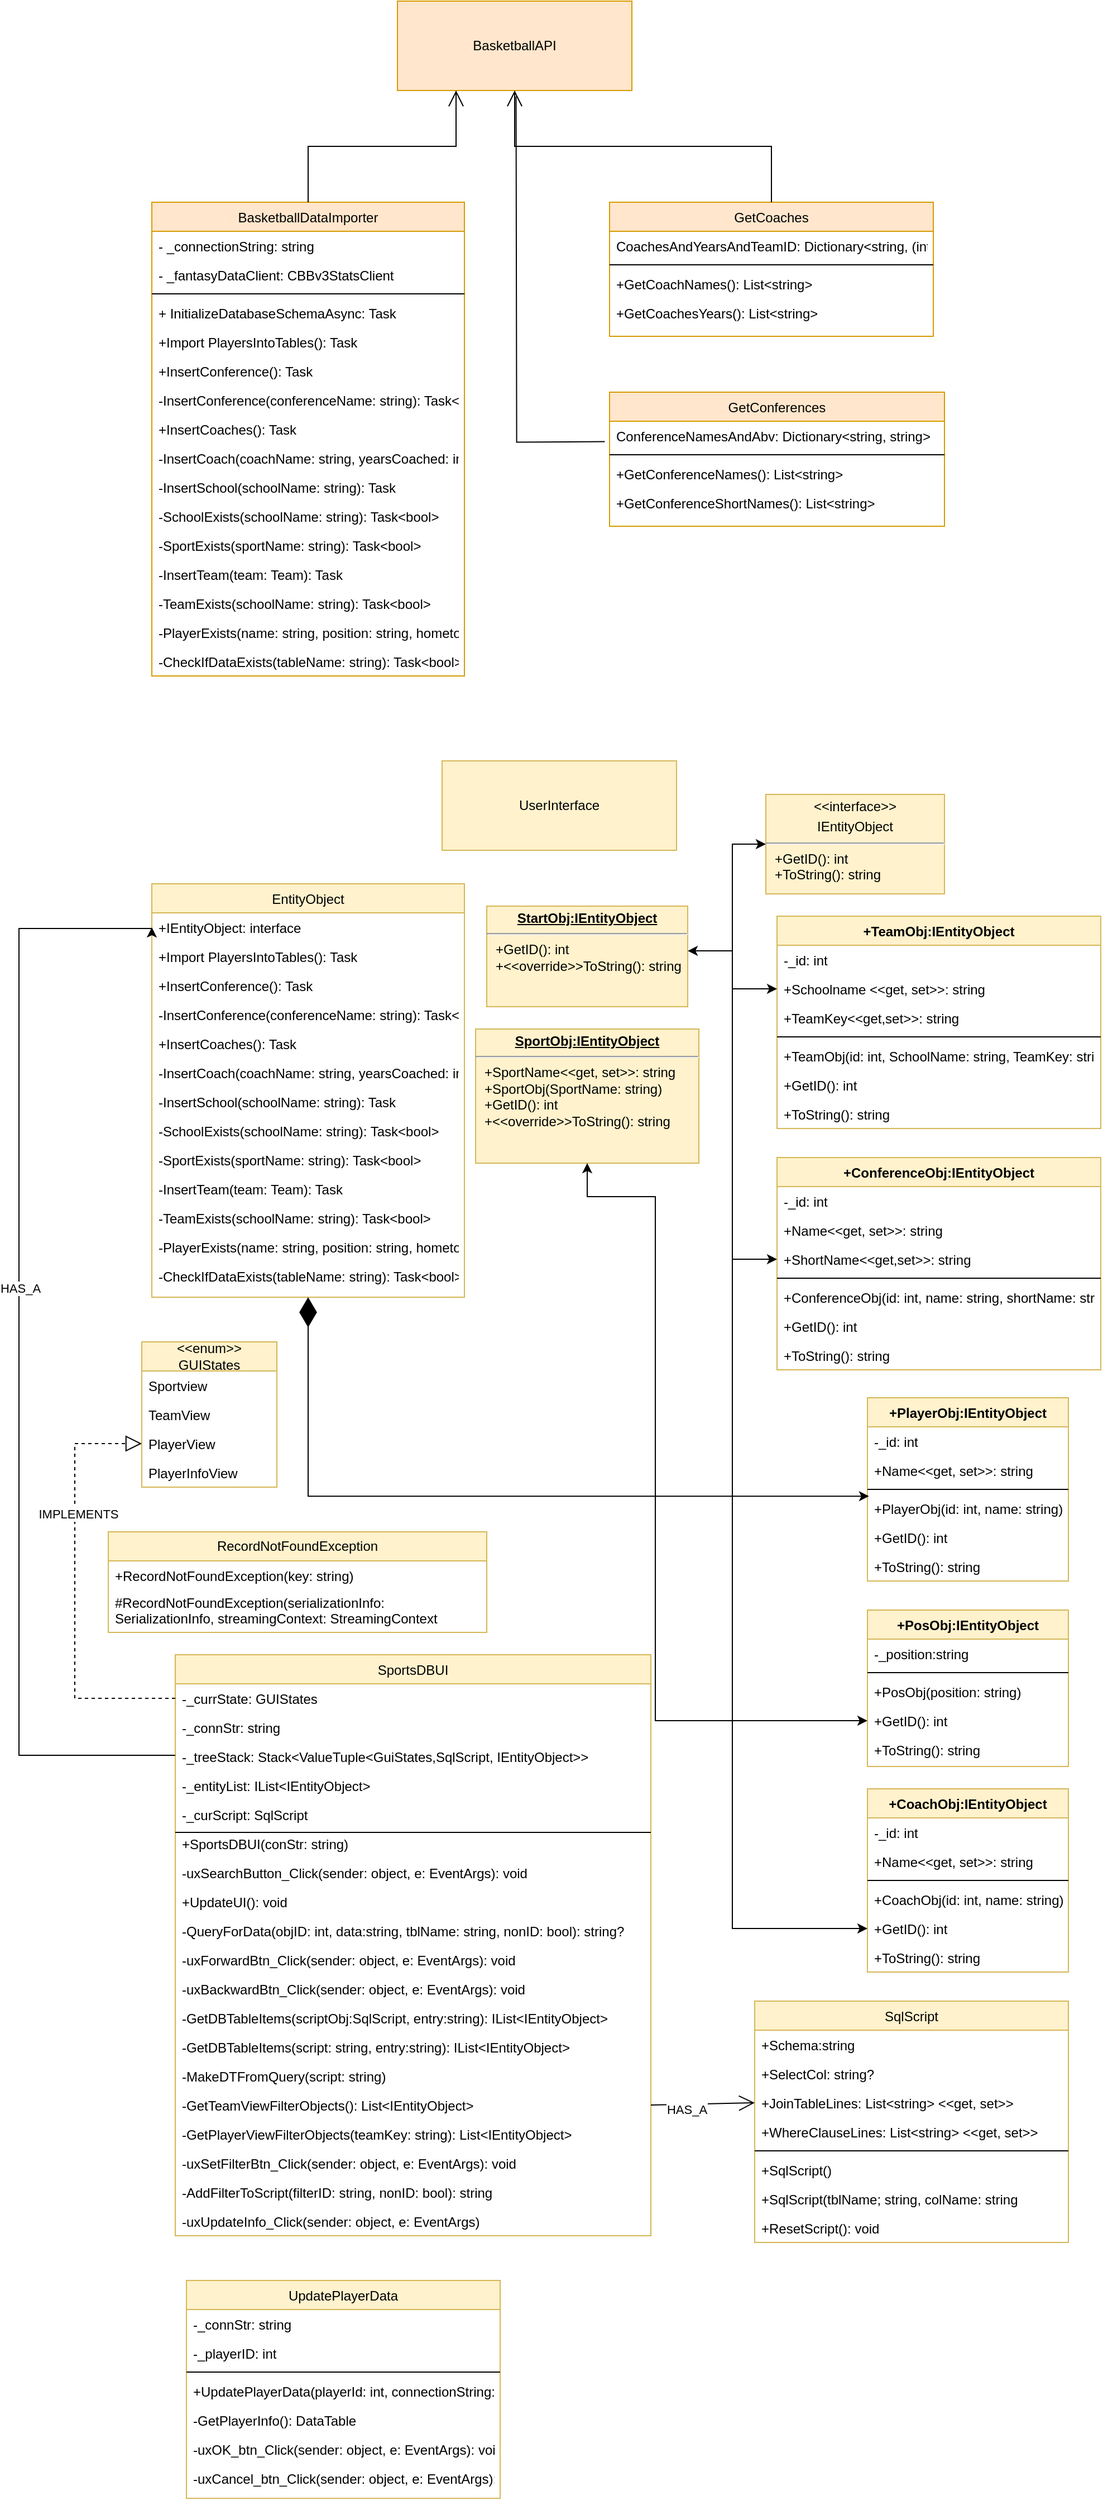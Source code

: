 <mxfile version="24.3.0" type="device">
  <diagram id="C5RBs43oDa-KdzZeNtuy" name="Page-1">
    <mxGraphModel dx="2261" dy="749" grid="1" gridSize="10" guides="1" tooltips="1" connect="1" arrows="1" fold="1" page="1" pageScale="1" pageWidth="827" pageHeight="1169" math="0" shadow="0">
      <root>
        <mxCell id="WIyWlLk6GJQsqaUBKTNV-0" />
        <mxCell id="WIyWlLk6GJQsqaUBKTNV-1" parent="WIyWlLk6GJQsqaUBKTNV-0" />
        <mxCell id="zkfFHV4jXpPFQw0GAbJ--6" value="BasketballDataImporter" style="swimlane;fontStyle=0;align=center;verticalAlign=top;childLayout=stackLayout;horizontal=1;startSize=26;horizontalStack=0;resizeParent=1;resizeLast=0;collapsible=1;marginBottom=0;rounded=0;shadow=0;strokeWidth=1;fillColor=#ffe6cc;strokeColor=#d79b00;" parent="WIyWlLk6GJQsqaUBKTNV-1" vertex="1">
          <mxGeometry x="59" y="210" width="280" height="424" as="geometry">
            <mxRectangle x="130" y="380" width="160" height="26" as="alternateBounds" />
          </mxGeometry>
        </mxCell>
        <mxCell id="zkfFHV4jXpPFQw0GAbJ--7" value="- _connectionString: string" style="text;align=left;verticalAlign=top;spacingLeft=4;spacingRight=4;overflow=hidden;rotatable=0;points=[[0,0.5],[1,0.5]];portConstraint=eastwest;" parent="zkfFHV4jXpPFQw0GAbJ--6" vertex="1">
          <mxGeometry y="26" width="280" height="26" as="geometry" />
        </mxCell>
        <mxCell id="zkfFHV4jXpPFQw0GAbJ--8" value="- _fantasyDataClient: CBBv3StatsClient" style="text;align=left;verticalAlign=top;spacingLeft=4;spacingRight=4;overflow=hidden;rotatable=0;points=[[0,0.5],[1,0.5]];portConstraint=eastwest;rounded=0;shadow=0;html=0;" parent="zkfFHV4jXpPFQw0GAbJ--6" vertex="1">
          <mxGeometry y="52" width="280" height="26" as="geometry" />
        </mxCell>
        <mxCell id="zkfFHV4jXpPFQw0GAbJ--9" value="" style="line;html=1;strokeWidth=1;align=left;verticalAlign=middle;spacingTop=-1;spacingLeft=3;spacingRight=3;rotatable=0;labelPosition=right;points=[];portConstraint=eastwest;" parent="zkfFHV4jXpPFQw0GAbJ--6" vertex="1">
          <mxGeometry y="78" width="280" height="8" as="geometry" />
        </mxCell>
        <mxCell id="zkfFHV4jXpPFQw0GAbJ--10" value="+ InitializeDatabaseSchemaAsync: Task" style="text;align=left;verticalAlign=top;spacingLeft=4;spacingRight=4;overflow=hidden;rotatable=0;points=[[0,0.5],[1,0.5]];portConstraint=eastwest;fontStyle=0" parent="zkfFHV4jXpPFQw0GAbJ--6" vertex="1">
          <mxGeometry y="86" width="280" height="26" as="geometry" />
        </mxCell>
        <mxCell id="zkfFHV4jXpPFQw0GAbJ--11" value="+Import PlayersIntoTables(): Task" style="text;align=left;verticalAlign=top;spacingLeft=4;spacingRight=4;overflow=hidden;rotatable=0;points=[[0,0.5],[1,0.5]];portConstraint=eastwest;" parent="zkfFHV4jXpPFQw0GAbJ--6" vertex="1">
          <mxGeometry y="112" width="280" height="26" as="geometry" />
        </mxCell>
        <mxCell id="qUOKgKDQeOvGuODRQWnc-0" value="+InsertConference(): Task" style="text;align=left;verticalAlign=top;spacingLeft=4;spacingRight=4;overflow=hidden;rotatable=0;points=[[0,0.5],[1,0.5]];portConstraint=eastwest;" parent="zkfFHV4jXpPFQw0GAbJ--6" vertex="1">
          <mxGeometry y="138" width="280" height="26" as="geometry" />
        </mxCell>
        <mxCell id="qUOKgKDQeOvGuODRQWnc-1" value="-InsertConference(conferenceName: string): Task&lt;int&gt;" style="text;align=left;verticalAlign=top;spacingLeft=4;spacingRight=4;overflow=hidden;rotatable=0;points=[[0,0.5],[1,0.5]];portConstraint=eastwest;" parent="zkfFHV4jXpPFQw0GAbJ--6" vertex="1">
          <mxGeometry y="164" width="280" height="26" as="geometry" />
        </mxCell>
        <mxCell id="qUOKgKDQeOvGuODRQWnc-3" value="+InsertCoaches(): Task" style="text;align=left;verticalAlign=top;spacingLeft=4;spacingRight=4;overflow=hidden;rotatable=0;points=[[0,0.5],[1,0.5]];portConstraint=eastwest;" parent="zkfFHV4jXpPFQw0GAbJ--6" vertex="1">
          <mxGeometry y="190" width="280" height="26" as="geometry" />
        </mxCell>
        <mxCell id="qUOKgKDQeOvGuODRQWnc-2" value="-InsertCoach(coachName: string, yearsCoached: int, teamID: int): Task&lt;int&gt;" style="text;align=left;verticalAlign=top;spacingLeft=4;spacingRight=4;overflow=hidden;rotatable=0;points=[[0,0.5],[1,0.5]];portConstraint=eastwest;" parent="zkfFHV4jXpPFQw0GAbJ--6" vertex="1">
          <mxGeometry y="216" width="280" height="26" as="geometry" />
        </mxCell>
        <mxCell id="qUOKgKDQeOvGuODRQWnc-4" value="-InsertSchool(schoolName: string): Task" style="text;align=left;verticalAlign=top;spacingLeft=4;spacingRight=4;overflow=hidden;rotatable=0;points=[[0,0.5],[1,0.5]];portConstraint=eastwest;" parent="zkfFHV4jXpPFQw0GAbJ--6" vertex="1">
          <mxGeometry y="242" width="280" height="26" as="geometry" />
        </mxCell>
        <mxCell id="qUOKgKDQeOvGuODRQWnc-5" value="-SchoolExists(schoolName: string): Task&lt;bool&gt;" style="text;align=left;verticalAlign=top;spacingLeft=4;spacingRight=4;overflow=hidden;rotatable=0;points=[[0,0.5],[1,0.5]];portConstraint=eastwest;" parent="zkfFHV4jXpPFQw0GAbJ--6" vertex="1">
          <mxGeometry y="268" width="280" height="26" as="geometry" />
        </mxCell>
        <mxCell id="qUOKgKDQeOvGuODRQWnc-6" value="-SportExists(sportName: string): Task&lt;bool&gt;" style="text;align=left;verticalAlign=top;spacingLeft=4;spacingRight=4;overflow=hidden;rotatable=0;points=[[0,0.5],[1,0.5]];portConstraint=eastwest;" parent="zkfFHV4jXpPFQw0GAbJ--6" vertex="1">
          <mxGeometry y="294" width="280" height="26" as="geometry" />
        </mxCell>
        <mxCell id="qUOKgKDQeOvGuODRQWnc-7" value="-InsertTeam(team: Team): Task" style="text;align=left;verticalAlign=top;spacingLeft=4;spacingRight=4;overflow=hidden;rotatable=0;points=[[0,0.5],[1,0.5]];portConstraint=eastwest;" parent="zkfFHV4jXpPFQw0GAbJ--6" vertex="1">
          <mxGeometry y="320" width="280" height="26" as="geometry" />
        </mxCell>
        <mxCell id="qUOKgKDQeOvGuODRQWnc-8" value="-TeamExists(schoolName: string): Task&lt;bool&gt;" style="text;align=left;verticalAlign=top;spacingLeft=4;spacingRight=4;overflow=hidden;rotatable=0;points=[[0,0.5],[1,0.5]];portConstraint=eastwest;" parent="zkfFHV4jXpPFQw0GAbJ--6" vertex="1">
          <mxGeometry y="346" width="280" height="26" as="geometry" />
        </mxCell>
        <mxCell id="qUOKgKDQeOvGuODRQWnc-9" value="-PlayerExists(name: string, position: string, hometown): Task&lt;bool&gt;" style="text;align=left;verticalAlign=top;spacingLeft=4;spacingRight=4;overflow=hidden;rotatable=0;points=[[0,0.5],[1,0.5]];portConstraint=eastwest;" parent="zkfFHV4jXpPFQw0GAbJ--6" vertex="1">
          <mxGeometry y="372" width="280" height="26" as="geometry" />
        </mxCell>
        <mxCell id="qUOKgKDQeOvGuODRQWnc-10" value="-CheckIfDataExists(tableName: string): Task&lt;bool&gt;" style="text;align=left;verticalAlign=top;spacingLeft=4;spacingRight=4;overflow=hidden;rotatable=0;points=[[0,0.5],[1,0.5]];portConstraint=eastwest;" parent="zkfFHV4jXpPFQw0GAbJ--6" vertex="1">
          <mxGeometry y="398" width="280" height="26" as="geometry" />
        </mxCell>
        <mxCell id="qUOKgKDQeOvGuODRQWnc-11" value="GetCoaches" style="swimlane;fontStyle=0;align=center;verticalAlign=top;childLayout=stackLayout;horizontal=1;startSize=26;horizontalStack=0;resizeParent=1;resizeLast=0;collapsible=1;marginBottom=0;rounded=0;shadow=0;strokeWidth=1;fillColor=#ffe6cc;strokeColor=#d79b00;" parent="WIyWlLk6GJQsqaUBKTNV-1" vertex="1">
          <mxGeometry x="469" y="210" width="290" height="120" as="geometry">
            <mxRectangle x="550" y="140" width="160" height="26" as="alternateBounds" />
          </mxGeometry>
        </mxCell>
        <mxCell id="qUOKgKDQeOvGuODRQWnc-12" value="CoachesAndYearsAndTeamID: Dictionary&lt;string, (int, int)&gt;" style="text;align=left;verticalAlign=top;spacingLeft=4;spacingRight=4;overflow=hidden;rotatable=0;points=[[0,0.5],[1,0.5]];portConstraint=eastwest;" parent="qUOKgKDQeOvGuODRQWnc-11" vertex="1">
          <mxGeometry y="26" width="290" height="26" as="geometry" />
        </mxCell>
        <mxCell id="qUOKgKDQeOvGuODRQWnc-17" value="" style="line;html=1;strokeWidth=1;align=left;verticalAlign=middle;spacingTop=-1;spacingLeft=3;spacingRight=3;rotatable=0;labelPosition=right;points=[];portConstraint=eastwest;" parent="qUOKgKDQeOvGuODRQWnc-11" vertex="1">
          <mxGeometry y="52" width="290" height="8" as="geometry" />
        </mxCell>
        <mxCell id="qUOKgKDQeOvGuODRQWnc-13" value="+GetCoachNames(): List&lt;string&gt;" style="text;align=left;verticalAlign=top;spacingLeft=4;spacingRight=4;overflow=hidden;rotatable=0;points=[[0,0.5],[1,0.5]];portConstraint=eastwest;rounded=0;shadow=0;html=0;" parent="qUOKgKDQeOvGuODRQWnc-11" vertex="1">
          <mxGeometry y="60" width="290" height="26" as="geometry" />
        </mxCell>
        <mxCell id="qUOKgKDQeOvGuODRQWnc-20" value="+GetCoachesYears(): List&lt;string&gt;" style="text;align=left;verticalAlign=top;spacingLeft=4;spacingRight=4;overflow=hidden;rotatable=0;points=[[0,0.5],[1,0.5]];portConstraint=eastwest;rounded=0;shadow=0;html=0;" parent="qUOKgKDQeOvGuODRQWnc-11" vertex="1">
          <mxGeometry y="86" width="290" height="26" as="geometry" />
        </mxCell>
        <mxCell id="qUOKgKDQeOvGuODRQWnc-21" value="GetConferences" style="swimlane;fontStyle=0;align=center;verticalAlign=top;childLayout=stackLayout;horizontal=1;startSize=26;horizontalStack=0;resizeParent=1;resizeLast=0;collapsible=1;marginBottom=0;rounded=0;shadow=0;strokeWidth=1;fillColor=#ffe6cc;strokeColor=#d79b00;" parent="WIyWlLk6GJQsqaUBKTNV-1" vertex="1">
          <mxGeometry x="469" y="380" width="300" height="120" as="geometry">
            <mxRectangle x="550" y="140" width="160" height="26" as="alternateBounds" />
          </mxGeometry>
        </mxCell>
        <mxCell id="qUOKgKDQeOvGuODRQWnc-22" value="ConferenceNamesAndAbv: Dictionary&lt;string, string&gt;" style="text;align=left;verticalAlign=top;spacingLeft=4;spacingRight=4;overflow=hidden;rotatable=0;points=[[0,0.5],[1,0.5]];portConstraint=eastwest;" parent="qUOKgKDQeOvGuODRQWnc-21" vertex="1">
          <mxGeometry y="26" width="300" height="26" as="geometry" />
        </mxCell>
        <mxCell id="qUOKgKDQeOvGuODRQWnc-23" value="" style="line;html=1;strokeWidth=1;align=left;verticalAlign=middle;spacingTop=-1;spacingLeft=3;spacingRight=3;rotatable=0;labelPosition=right;points=[];portConstraint=eastwest;" parent="qUOKgKDQeOvGuODRQWnc-21" vertex="1">
          <mxGeometry y="52" width="300" height="8" as="geometry" />
        </mxCell>
        <mxCell id="qUOKgKDQeOvGuODRQWnc-24" value="+GetConferenceNames(): List&lt;string&gt;" style="text;align=left;verticalAlign=top;spacingLeft=4;spacingRight=4;overflow=hidden;rotatable=0;points=[[0,0.5],[1,0.5]];portConstraint=eastwest;rounded=0;shadow=0;html=0;" parent="qUOKgKDQeOvGuODRQWnc-21" vertex="1">
          <mxGeometry y="60" width="300" height="26" as="geometry" />
        </mxCell>
        <mxCell id="qUOKgKDQeOvGuODRQWnc-25" value="+GetConferenceShortNames(): List&lt;string&gt;" style="text;align=left;verticalAlign=top;spacingLeft=4;spacingRight=4;overflow=hidden;rotatable=0;points=[[0,0.5],[1,0.5]];portConstraint=eastwest;rounded=0;shadow=0;html=0;" parent="qUOKgKDQeOvGuODRQWnc-21" vertex="1">
          <mxGeometry y="86" width="300" height="26" as="geometry" />
        </mxCell>
        <mxCell id="qUOKgKDQeOvGuODRQWnc-26" value="BasketballAPI" style="rounded=0;whiteSpace=wrap;html=1;fillColor=#ffe6cc;strokeColor=#d79b00;" parent="WIyWlLk6GJQsqaUBKTNV-1" vertex="1">
          <mxGeometry x="279" y="30" width="210" height="80" as="geometry" />
        </mxCell>
        <mxCell id="qUOKgKDQeOvGuODRQWnc-27" value="" style="endArrow=open;endFill=1;endSize=12;html=1;rounded=0;entryX=0.25;entryY=1;entryDx=0;entryDy=0;exitX=0.5;exitY=0;exitDx=0;exitDy=0;edgeStyle=orthogonalEdgeStyle;" parent="WIyWlLk6GJQsqaUBKTNV-1" source="zkfFHV4jXpPFQw0GAbJ--6" target="qUOKgKDQeOvGuODRQWnc-26" edge="1">
          <mxGeometry width="160" relative="1" as="geometry">
            <mxPoint x="-21" y="140" as="sourcePoint" />
            <mxPoint x="139" y="140" as="targetPoint" />
          </mxGeometry>
        </mxCell>
        <mxCell id="qUOKgKDQeOvGuODRQWnc-28" value="" style="endArrow=open;endFill=1;endSize=12;html=1;rounded=0;exitX=0.5;exitY=0;exitDx=0;exitDy=0;edgeStyle=orthogonalEdgeStyle;entryX=0.5;entryY=1;entryDx=0;entryDy=0;" parent="WIyWlLk6GJQsqaUBKTNV-1" source="qUOKgKDQeOvGuODRQWnc-11" target="qUOKgKDQeOvGuODRQWnc-26" edge="1">
          <mxGeometry width="160" relative="1" as="geometry">
            <mxPoint x="589" y="120" as="sourcePoint" />
            <mxPoint x="749" y="120" as="targetPoint" />
          </mxGeometry>
        </mxCell>
        <mxCell id="qUOKgKDQeOvGuODRQWnc-29" value="" style="endArrow=none;endFill=0;endSize=12;html=1;rounded=0;exitX=0;exitY=0.5;exitDx=0;exitDy=0;edgeStyle=orthogonalEdgeStyle;" parent="WIyWlLk6GJQsqaUBKTNV-1" edge="1">
          <mxGeometry width="160" relative="1" as="geometry">
            <mxPoint x="464.75" y="424.25" as="sourcePoint" />
            <mxPoint x="385.25" y="115.25" as="targetPoint" />
          </mxGeometry>
        </mxCell>
        <mxCell id="qUOKgKDQeOvGuODRQWnc-30" value="EntityObject" style="swimlane;fontStyle=0;align=center;verticalAlign=top;childLayout=stackLayout;horizontal=1;startSize=26;horizontalStack=0;resizeParent=1;resizeLast=0;collapsible=1;marginBottom=0;rounded=0;shadow=0;strokeWidth=1;fillColor=#fff2cc;strokeColor=#d6b656;" parent="WIyWlLk6GJQsqaUBKTNV-1" vertex="1">
          <mxGeometry x="59" y="820" width="280" height="370" as="geometry">
            <mxRectangle x="130" y="380" width="160" height="26" as="alternateBounds" />
          </mxGeometry>
        </mxCell>
        <mxCell id="qUOKgKDQeOvGuODRQWnc-34" value="+IEntityObject: interface" style="text;align=left;verticalAlign=top;spacingLeft=4;spacingRight=4;overflow=hidden;rotatable=0;points=[[0,0.5],[1,0.5]];portConstraint=eastwest;fontStyle=0" parent="qUOKgKDQeOvGuODRQWnc-30" vertex="1">
          <mxGeometry y="26" width="280" height="26" as="geometry" />
        </mxCell>
        <mxCell id="qUOKgKDQeOvGuODRQWnc-35" value="+Import PlayersIntoTables(): Task" style="text;align=left;verticalAlign=top;spacingLeft=4;spacingRight=4;overflow=hidden;rotatable=0;points=[[0,0.5],[1,0.5]];portConstraint=eastwest;" parent="qUOKgKDQeOvGuODRQWnc-30" vertex="1">
          <mxGeometry y="52" width="280" height="26" as="geometry" />
        </mxCell>
        <mxCell id="qUOKgKDQeOvGuODRQWnc-36" value="+InsertConference(): Task" style="text;align=left;verticalAlign=top;spacingLeft=4;spacingRight=4;overflow=hidden;rotatable=0;points=[[0,0.5],[1,0.5]];portConstraint=eastwest;" parent="qUOKgKDQeOvGuODRQWnc-30" vertex="1">
          <mxGeometry y="78" width="280" height="26" as="geometry" />
        </mxCell>
        <mxCell id="qUOKgKDQeOvGuODRQWnc-37" value="-InsertConference(conferenceName: string): Task&lt;int&gt;" style="text;align=left;verticalAlign=top;spacingLeft=4;spacingRight=4;overflow=hidden;rotatable=0;points=[[0,0.5],[1,0.5]];portConstraint=eastwest;" parent="qUOKgKDQeOvGuODRQWnc-30" vertex="1">
          <mxGeometry y="104" width="280" height="26" as="geometry" />
        </mxCell>
        <mxCell id="qUOKgKDQeOvGuODRQWnc-38" value="+InsertCoaches(): Task" style="text;align=left;verticalAlign=top;spacingLeft=4;spacingRight=4;overflow=hidden;rotatable=0;points=[[0,0.5],[1,0.5]];portConstraint=eastwest;" parent="qUOKgKDQeOvGuODRQWnc-30" vertex="1">
          <mxGeometry y="130" width="280" height="26" as="geometry" />
        </mxCell>
        <mxCell id="qUOKgKDQeOvGuODRQWnc-39" value="-InsertCoach(coachName: string, yearsCoached: int, teamID: int): Task&lt;int&gt;" style="text;align=left;verticalAlign=top;spacingLeft=4;spacingRight=4;overflow=hidden;rotatable=0;points=[[0,0.5],[1,0.5]];portConstraint=eastwest;" parent="qUOKgKDQeOvGuODRQWnc-30" vertex="1">
          <mxGeometry y="156" width="280" height="26" as="geometry" />
        </mxCell>
        <mxCell id="qUOKgKDQeOvGuODRQWnc-40" value="-InsertSchool(schoolName: string): Task" style="text;align=left;verticalAlign=top;spacingLeft=4;spacingRight=4;overflow=hidden;rotatable=0;points=[[0,0.5],[1,0.5]];portConstraint=eastwest;" parent="qUOKgKDQeOvGuODRQWnc-30" vertex="1">
          <mxGeometry y="182" width="280" height="26" as="geometry" />
        </mxCell>
        <mxCell id="qUOKgKDQeOvGuODRQWnc-41" value="-SchoolExists(schoolName: string): Task&lt;bool&gt;" style="text;align=left;verticalAlign=top;spacingLeft=4;spacingRight=4;overflow=hidden;rotatable=0;points=[[0,0.5],[1,0.5]];portConstraint=eastwest;" parent="qUOKgKDQeOvGuODRQWnc-30" vertex="1">
          <mxGeometry y="208" width="280" height="26" as="geometry" />
        </mxCell>
        <mxCell id="qUOKgKDQeOvGuODRQWnc-42" value="-SportExists(sportName: string): Task&lt;bool&gt;" style="text;align=left;verticalAlign=top;spacingLeft=4;spacingRight=4;overflow=hidden;rotatable=0;points=[[0,0.5],[1,0.5]];portConstraint=eastwest;" parent="qUOKgKDQeOvGuODRQWnc-30" vertex="1">
          <mxGeometry y="234" width="280" height="26" as="geometry" />
        </mxCell>
        <mxCell id="qUOKgKDQeOvGuODRQWnc-43" value="-InsertTeam(team: Team): Task" style="text;align=left;verticalAlign=top;spacingLeft=4;spacingRight=4;overflow=hidden;rotatable=0;points=[[0,0.5],[1,0.5]];portConstraint=eastwest;" parent="qUOKgKDQeOvGuODRQWnc-30" vertex="1">
          <mxGeometry y="260" width="280" height="26" as="geometry" />
        </mxCell>
        <mxCell id="qUOKgKDQeOvGuODRQWnc-44" value="-TeamExists(schoolName: string): Task&lt;bool&gt;" style="text;align=left;verticalAlign=top;spacingLeft=4;spacingRight=4;overflow=hidden;rotatable=0;points=[[0,0.5],[1,0.5]];portConstraint=eastwest;" parent="qUOKgKDQeOvGuODRQWnc-30" vertex="1">
          <mxGeometry y="286" width="280" height="26" as="geometry" />
        </mxCell>
        <mxCell id="qUOKgKDQeOvGuODRQWnc-45" value="-PlayerExists(name: string, position: string, hometown): Task&lt;bool&gt;" style="text;align=left;verticalAlign=top;spacingLeft=4;spacingRight=4;overflow=hidden;rotatable=0;points=[[0,0.5],[1,0.5]];portConstraint=eastwest;" parent="qUOKgKDQeOvGuODRQWnc-30" vertex="1">
          <mxGeometry y="312" width="280" height="26" as="geometry" />
        </mxCell>
        <mxCell id="qUOKgKDQeOvGuODRQWnc-46" value="-CheckIfDataExists(tableName: string): Task&lt;bool&gt;" style="text;align=left;verticalAlign=top;spacingLeft=4;spacingRight=4;overflow=hidden;rotatable=0;points=[[0,0.5],[1,0.5]];portConstraint=eastwest;" parent="qUOKgKDQeOvGuODRQWnc-30" vertex="1">
          <mxGeometry y="338" width="280" height="26" as="geometry" />
        </mxCell>
        <mxCell id="qUOKgKDQeOvGuODRQWnc-47" value="&lt;p&gt;UserInterface&lt;/p&gt;" style="rounded=0;whiteSpace=wrap;html=1;fillColor=#fff2cc;strokeColor=#d6b656;" parent="WIyWlLk6GJQsqaUBKTNV-1" vertex="1">
          <mxGeometry x="319" y="710" width="210" height="80" as="geometry" />
        </mxCell>
        <mxCell id="qUOKgKDQeOvGuODRQWnc-53" value="&lt;p style=&quot;margin: 4px 0px 0px; text-align: center;&quot;&gt;&amp;lt;&amp;lt;interface&amp;gt;&amp;gt;&lt;/p&gt;&lt;p style=&quot;margin: 4px 0px 0px; text-align: center;&quot;&gt;IEntityObject&lt;/p&gt;&lt;hr&gt;&lt;p style=&quot;margin:0px;margin-left:8px;&quot;&gt;+GetID(): int&lt;/p&gt;&lt;p style=&quot;margin:0px;margin-left:8px;&quot;&gt;+ToString(): string&lt;/p&gt;" style="verticalAlign=top;align=left;overflow=fill;fontSize=12;fontFamily=Helvetica;html=1;whiteSpace=wrap;fillColor=#fff2cc;strokeColor=#d6b656;" parent="WIyWlLk6GJQsqaUBKTNV-1" vertex="1">
          <mxGeometry x="609" y="740" width="160" height="89" as="geometry" />
        </mxCell>
        <mxCell id="qUOKgKDQeOvGuODRQWnc-54" value="&lt;p style=&quot;margin:0px;margin-top:4px;text-align:center;text-decoration:underline;&quot;&gt;&lt;b&gt;StartObj:IEntityObject&lt;/b&gt;&lt;/p&gt;&lt;hr&gt;&lt;p style=&quot;margin:0px;margin-left:8px;&quot;&gt;+GetID(): int&lt;/p&gt;&lt;p style=&quot;margin:0px;margin-left:8px;&quot;&gt;+&amp;lt;&amp;lt;override&amp;gt;&amp;gt;ToString(): string&lt;/p&gt;" style="verticalAlign=top;align=left;overflow=fill;fontSize=12;fontFamily=Helvetica;html=1;whiteSpace=wrap;fillColor=#fff2cc;strokeColor=#d6b656;" parent="WIyWlLk6GJQsqaUBKTNV-1" vertex="1">
          <mxGeometry x="359" y="840" width="180" height="90" as="geometry" />
        </mxCell>
        <mxCell id="qUOKgKDQeOvGuODRQWnc-55" value="&lt;p style=&quot;margin:0px;margin-top:4px;text-align:center;text-decoration:underline;&quot;&gt;&lt;b&gt;SportObj:IEntityObject&lt;/b&gt;&lt;/p&gt;&lt;hr&gt;&lt;p style=&quot;margin:0px;margin-left:8px;&quot;&gt;+SportName&amp;lt;&amp;lt;get, set&amp;gt;&amp;gt;: string&lt;/p&gt;&lt;p style=&quot;margin:0px;margin-left:8px;&quot;&gt;+SportObj(SportName: string)&lt;/p&gt;&lt;p style=&quot;margin:0px;margin-left:8px;&quot;&gt;+GetID(): int&lt;/p&gt;&lt;p style=&quot;margin:0px;margin-left:8px;&quot;&gt;+&amp;lt;&amp;lt;override&amp;gt;&amp;gt;ToString(): string&lt;/p&gt;" style="verticalAlign=top;align=left;overflow=fill;fontSize=12;fontFamily=Helvetica;html=1;whiteSpace=wrap;fillColor=#fff2cc;strokeColor=#d6b656;" parent="WIyWlLk6GJQsqaUBKTNV-1" vertex="1">
          <mxGeometry x="349" y="950" width="200" height="120" as="geometry" />
        </mxCell>
        <mxCell id="qUOKgKDQeOvGuODRQWnc-61" value="+TeamObj:IEntityObject" style="swimlane;fontStyle=1;align=center;verticalAlign=top;childLayout=stackLayout;horizontal=1;startSize=26;horizontalStack=0;resizeParent=1;resizeLast=0;collapsible=1;marginBottom=0;rounded=0;shadow=0;strokeWidth=1;fillColor=#fff2cc;strokeColor=#d6b656;" parent="WIyWlLk6GJQsqaUBKTNV-1" vertex="1">
          <mxGeometry x="619" y="849" width="290" height="190" as="geometry">
            <mxRectangle x="550" y="140" width="160" height="26" as="alternateBounds" />
          </mxGeometry>
        </mxCell>
        <mxCell id="qUOKgKDQeOvGuODRQWnc-62" value="-_id: int" style="text;align=left;verticalAlign=top;spacingLeft=4;spacingRight=4;overflow=hidden;rotatable=0;points=[[0,0.5],[1,0.5]];portConstraint=eastwest;" parent="qUOKgKDQeOvGuODRQWnc-61" vertex="1">
          <mxGeometry y="26" width="290" height="26" as="geometry" />
        </mxCell>
        <mxCell id="qUOKgKDQeOvGuODRQWnc-66" value="+Schoolname &lt;&lt;get, set&gt;&gt;: string" style="text;align=left;verticalAlign=top;spacingLeft=4;spacingRight=4;overflow=hidden;rotatable=0;points=[[0,0.5],[1,0.5]];portConstraint=eastwest;" parent="qUOKgKDQeOvGuODRQWnc-61" vertex="1">
          <mxGeometry y="52" width="290" height="26" as="geometry" />
        </mxCell>
        <mxCell id="qUOKgKDQeOvGuODRQWnc-67" value="+TeamKey&lt;&lt;get,set&gt;&gt;: string" style="text;align=left;verticalAlign=top;spacingLeft=4;spacingRight=4;overflow=hidden;rotatable=0;points=[[0,0.5],[1,0.5]];portConstraint=eastwest;" parent="qUOKgKDQeOvGuODRQWnc-61" vertex="1">
          <mxGeometry y="78" width="290" height="26" as="geometry" />
        </mxCell>
        <mxCell id="qUOKgKDQeOvGuODRQWnc-63" value="" style="line;html=1;strokeWidth=1;align=left;verticalAlign=middle;spacingTop=-1;spacingLeft=3;spacingRight=3;rotatable=0;labelPosition=right;points=[];portConstraint=eastwest;" parent="qUOKgKDQeOvGuODRQWnc-61" vertex="1">
          <mxGeometry y="104" width="290" height="8" as="geometry" />
        </mxCell>
        <mxCell id="qUOKgKDQeOvGuODRQWnc-64" value="+TeamObj(id: int, SchoolName: string, TeamKey: string)" style="text;align=left;verticalAlign=top;spacingLeft=4;spacingRight=4;overflow=hidden;rotatable=0;points=[[0,0.5],[1,0.5]];portConstraint=eastwest;rounded=0;shadow=0;html=0;" parent="qUOKgKDQeOvGuODRQWnc-61" vertex="1">
          <mxGeometry y="112" width="290" height="26" as="geometry" />
        </mxCell>
        <mxCell id="qUOKgKDQeOvGuODRQWnc-65" value="+GetID(): int" style="text;align=left;verticalAlign=top;spacingLeft=4;spacingRight=4;overflow=hidden;rotatable=0;points=[[0,0.5],[1,0.5]];portConstraint=eastwest;rounded=0;shadow=0;html=0;" parent="qUOKgKDQeOvGuODRQWnc-61" vertex="1">
          <mxGeometry y="138" width="290" height="26" as="geometry" />
        </mxCell>
        <mxCell id="qUOKgKDQeOvGuODRQWnc-68" value="+ToString(): string" style="text;align=left;verticalAlign=top;spacingLeft=4;spacingRight=4;overflow=hidden;rotatable=0;points=[[0,0.5],[1,0.5]];portConstraint=eastwest;rounded=0;shadow=0;html=0;" parent="qUOKgKDQeOvGuODRQWnc-61" vertex="1">
          <mxGeometry y="164" width="290" height="26" as="geometry" />
        </mxCell>
        <mxCell id="qUOKgKDQeOvGuODRQWnc-69" value="+ConferenceObj:IEntityObject" style="swimlane;fontStyle=1;align=center;verticalAlign=top;childLayout=stackLayout;horizontal=1;startSize=26;horizontalStack=0;resizeParent=1;resizeLast=0;collapsible=1;marginBottom=0;rounded=0;shadow=0;strokeWidth=1;fillColor=#fff2cc;strokeColor=#d6b656;" parent="WIyWlLk6GJQsqaUBKTNV-1" vertex="1">
          <mxGeometry x="619" y="1065" width="290" height="190" as="geometry">
            <mxRectangle x="550" y="140" width="160" height="26" as="alternateBounds" />
          </mxGeometry>
        </mxCell>
        <mxCell id="qUOKgKDQeOvGuODRQWnc-70" value="-_id: int" style="text;align=left;verticalAlign=top;spacingLeft=4;spacingRight=4;overflow=hidden;rotatable=0;points=[[0,0.5],[1,0.5]];portConstraint=eastwest;" parent="qUOKgKDQeOvGuODRQWnc-69" vertex="1">
          <mxGeometry y="26" width="290" height="26" as="geometry" />
        </mxCell>
        <mxCell id="qUOKgKDQeOvGuODRQWnc-71" value="+Name&lt;&lt;get, set&gt;&gt;: string" style="text;align=left;verticalAlign=top;spacingLeft=4;spacingRight=4;overflow=hidden;rotatable=0;points=[[0,0.5],[1,0.5]];portConstraint=eastwest;" parent="qUOKgKDQeOvGuODRQWnc-69" vertex="1">
          <mxGeometry y="52" width="290" height="26" as="geometry" />
        </mxCell>
        <mxCell id="qUOKgKDQeOvGuODRQWnc-72" value="+ShortName&lt;&lt;get,set&gt;&gt;: string" style="text;align=left;verticalAlign=top;spacingLeft=4;spacingRight=4;overflow=hidden;rotatable=0;points=[[0,0.5],[1,0.5]];portConstraint=eastwest;" parent="qUOKgKDQeOvGuODRQWnc-69" vertex="1">
          <mxGeometry y="78" width="290" height="26" as="geometry" />
        </mxCell>
        <mxCell id="qUOKgKDQeOvGuODRQWnc-73" value="" style="line;html=1;strokeWidth=1;align=left;verticalAlign=middle;spacingTop=-1;spacingLeft=3;spacingRight=3;rotatable=0;labelPosition=right;points=[];portConstraint=eastwest;" parent="qUOKgKDQeOvGuODRQWnc-69" vertex="1">
          <mxGeometry y="104" width="290" height="8" as="geometry" />
        </mxCell>
        <mxCell id="qUOKgKDQeOvGuODRQWnc-74" value="+ConferenceObj(id: int, name: string, shortName: string)" style="text;align=left;verticalAlign=top;spacingLeft=4;spacingRight=4;overflow=hidden;rotatable=0;points=[[0,0.5],[1,0.5]];portConstraint=eastwest;rounded=0;shadow=0;html=0;" parent="qUOKgKDQeOvGuODRQWnc-69" vertex="1">
          <mxGeometry y="112" width="290" height="26" as="geometry" />
        </mxCell>
        <mxCell id="qUOKgKDQeOvGuODRQWnc-75" value="+GetID(): int" style="text;align=left;verticalAlign=top;spacingLeft=4;spacingRight=4;overflow=hidden;rotatable=0;points=[[0,0.5],[1,0.5]];portConstraint=eastwest;rounded=0;shadow=0;html=0;" parent="qUOKgKDQeOvGuODRQWnc-69" vertex="1">
          <mxGeometry y="138" width="290" height="26" as="geometry" />
        </mxCell>
        <mxCell id="qUOKgKDQeOvGuODRQWnc-76" value="+ToString(): string" style="text;align=left;verticalAlign=top;spacingLeft=4;spacingRight=4;overflow=hidden;rotatable=0;points=[[0,0.5],[1,0.5]];portConstraint=eastwest;rounded=0;shadow=0;html=0;" parent="qUOKgKDQeOvGuODRQWnc-69" vertex="1">
          <mxGeometry y="164" width="290" height="26" as="geometry" />
        </mxCell>
        <mxCell id="qUOKgKDQeOvGuODRQWnc-77" value="+PlayerObj:IEntityObject" style="swimlane;fontStyle=1;align=center;verticalAlign=top;childLayout=stackLayout;horizontal=1;startSize=26;horizontalStack=0;resizeParent=1;resizeLast=0;collapsible=1;marginBottom=0;rounded=0;shadow=0;strokeWidth=1;fillColor=#fff2cc;strokeColor=#d6b656;" parent="WIyWlLk6GJQsqaUBKTNV-1" vertex="1">
          <mxGeometry x="700" y="1280" width="180" height="164" as="geometry">
            <mxRectangle x="550" y="140" width="160" height="26" as="alternateBounds" />
          </mxGeometry>
        </mxCell>
        <mxCell id="qUOKgKDQeOvGuODRQWnc-78" value="-_id: int" style="text;align=left;verticalAlign=top;spacingLeft=4;spacingRight=4;overflow=hidden;rotatable=0;points=[[0,0.5],[1,0.5]];portConstraint=eastwest;" parent="qUOKgKDQeOvGuODRQWnc-77" vertex="1">
          <mxGeometry y="26" width="180" height="26" as="geometry" />
        </mxCell>
        <mxCell id="qUOKgKDQeOvGuODRQWnc-79" value="+Name&lt;&lt;get, set&gt;&gt;: string" style="text;align=left;verticalAlign=top;spacingLeft=4;spacingRight=4;overflow=hidden;rotatable=0;points=[[0,0.5],[1,0.5]];portConstraint=eastwest;" parent="qUOKgKDQeOvGuODRQWnc-77" vertex="1">
          <mxGeometry y="52" width="180" height="26" as="geometry" />
        </mxCell>
        <mxCell id="qUOKgKDQeOvGuODRQWnc-81" value="" style="line;html=1;strokeWidth=1;align=left;verticalAlign=middle;spacingTop=-1;spacingLeft=3;spacingRight=3;rotatable=0;labelPosition=right;points=[];portConstraint=eastwest;" parent="qUOKgKDQeOvGuODRQWnc-77" vertex="1">
          <mxGeometry y="78" width="180" height="8" as="geometry" />
        </mxCell>
        <mxCell id="qUOKgKDQeOvGuODRQWnc-82" value="+PlayerObj(id: int, name: string)" style="text;align=left;verticalAlign=top;spacingLeft=4;spacingRight=4;overflow=hidden;rotatable=0;points=[[0,0.5],[1,0.5]];portConstraint=eastwest;rounded=0;shadow=0;html=0;" parent="qUOKgKDQeOvGuODRQWnc-77" vertex="1">
          <mxGeometry y="86" width="180" height="26" as="geometry" />
        </mxCell>
        <mxCell id="qUOKgKDQeOvGuODRQWnc-83" value="+GetID(): int" style="text;align=left;verticalAlign=top;spacingLeft=4;spacingRight=4;overflow=hidden;rotatable=0;points=[[0,0.5],[1,0.5]];portConstraint=eastwest;rounded=0;shadow=0;html=0;" parent="qUOKgKDQeOvGuODRQWnc-77" vertex="1">
          <mxGeometry y="112" width="180" height="26" as="geometry" />
        </mxCell>
        <mxCell id="qUOKgKDQeOvGuODRQWnc-84" value="+ToString(): string" style="text;align=left;verticalAlign=top;spacingLeft=4;spacingRight=4;overflow=hidden;rotatable=0;points=[[0,0.5],[1,0.5]];portConstraint=eastwest;rounded=0;shadow=0;html=0;" parent="qUOKgKDQeOvGuODRQWnc-77" vertex="1">
          <mxGeometry y="138" width="180" height="26" as="geometry" />
        </mxCell>
        <mxCell id="qUOKgKDQeOvGuODRQWnc-85" value="+CoachObj:IEntityObject" style="swimlane;fontStyle=1;align=center;verticalAlign=top;childLayout=stackLayout;horizontal=1;startSize=26;horizontalStack=0;resizeParent=1;resizeLast=0;collapsible=1;marginBottom=0;rounded=0;shadow=0;strokeWidth=1;fillColor=#fff2cc;strokeColor=#d6b656;" parent="WIyWlLk6GJQsqaUBKTNV-1" vertex="1">
          <mxGeometry x="700" y="1630" width="180" height="164" as="geometry">
            <mxRectangle x="550" y="140" width="160" height="26" as="alternateBounds" />
          </mxGeometry>
        </mxCell>
        <mxCell id="qUOKgKDQeOvGuODRQWnc-86" value="-_id: int" style="text;align=left;verticalAlign=top;spacingLeft=4;spacingRight=4;overflow=hidden;rotatable=0;points=[[0,0.5],[1,0.5]];portConstraint=eastwest;" parent="qUOKgKDQeOvGuODRQWnc-85" vertex="1">
          <mxGeometry y="26" width="180" height="26" as="geometry" />
        </mxCell>
        <mxCell id="qUOKgKDQeOvGuODRQWnc-87" value="+Name&lt;&lt;get, set&gt;&gt;: string" style="text;align=left;verticalAlign=top;spacingLeft=4;spacingRight=4;overflow=hidden;rotatable=0;points=[[0,0.5],[1,0.5]];portConstraint=eastwest;" parent="qUOKgKDQeOvGuODRQWnc-85" vertex="1">
          <mxGeometry y="52" width="180" height="26" as="geometry" />
        </mxCell>
        <mxCell id="qUOKgKDQeOvGuODRQWnc-88" value="" style="line;html=1;strokeWidth=1;align=left;verticalAlign=middle;spacingTop=-1;spacingLeft=3;spacingRight=3;rotatable=0;labelPosition=right;points=[];portConstraint=eastwest;" parent="qUOKgKDQeOvGuODRQWnc-85" vertex="1">
          <mxGeometry y="78" width="180" height="8" as="geometry" />
        </mxCell>
        <mxCell id="qUOKgKDQeOvGuODRQWnc-89" value="+CoachObj(id: int, name: string)" style="text;align=left;verticalAlign=top;spacingLeft=4;spacingRight=4;overflow=hidden;rotatable=0;points=[[0,0.5],[1,0.5]];portConstraint=eastwest;rounded=0;shadow=0;html=0;" parent="qUOKgKDQeOvGuODRQWnc-85" vertex="1">
          <mxGeometry y="86" width="180" height="26" as="geometry" />
        </mxCell>
        <mxCell id="qUOKgKDQeOvGuODRQWnc-90" value="+GetID(): int" style="text;align=left;verticalAlign=top;spacingLeft=4;spacingRight=4;overflow=hidden;rotatable=0;points=[[0,0.5],[1,0.5]];portConstraint=eastwest;rounded=0;shadow=0;html=0;" parent="qUOKgKDQeOvGuODRQWnc-85" vertex="1">
          <mxGeometry y="112" width="180" height="26" as="geometry" />
        </mxCell>
        <mxCell id="qUOKgKDQeOvGuODRQWnc-91" value="+ToString(): string" style="text;align=left;verticalAlign=top;spacingLeft=4;spacingRight=4;overflow=hidden;rotatable=0;points=[[0,0.5],[1,0.5]];portConstraint=eastwest;rounded=0;shadow=0;html=0;" parent="qUOKgKDQeOvGuODRQWnc-85" vertex="1">
          <mxGeometry y="138" width="180" height="26" as="geometry" />
        </mxCell>
        <mxCell id="qUOKgKDQeOvGuODRQWnc-92" value="+PosObj:IEntityObject" style="swimlane;fontStyle=1;align=center;verticalAlign=top;childLayout=stackLayout;horizontal=1;startSize=26;horizontalStack=0;resizeParent=1;resizeLast=0;collapsible=1;marginBottom=0;rounded=0;shadow=0;strokeWidth=1;fillColor=#fff2cc;strokeColor=#d6b656;" parent="WIyWlLk6GJQsqaUBKTNV-1" vertex="1">
          <mxGeometry x="700" y="1470" width="180" height="140" as="geometry">
            <mxRectangle x="550" y="140" width="160" height="26" as="alternateBounds" />
          </mxGeometry>
        </mxCell>
        <mxCell id="qUOKgKDQeOvGuODRQWnc-93" value="-_position:string" style="text;align=left;verticalAlign=top;spacingLeft=4;spacingRight=4;overflow=hidden;rotatable=0;points=[[0,0.5],[1,0.5]];portConstraint=eastwest;" parent="qUOKgKDQeOvGuODRQWnc-92" vertex="1">
          <mxGeometry y="26" width="180" height="26" as="geometry" />
        </mxCell>
        <mxCell id="qUOKgKDQeOvGuODRQWnc-95" value="" style="line;html=1;strokeWidth=1;align=left;verticalAlign=middle;spacingTop=-1;spacingLeft=3;spacingRight=3;rotatable=0;labelPosition=right;points=[];portConstraint=eastwest;" parent="qUOKgKDQeOvGuODRQWnc-92" vertex="1">
          <mxGeometry y="52" width="180" height="8" as="geometry" />
        </mxCell>
        <mxCell id="qUOKgKDQeOvGuODRQWnc-96" value="+PosObj(position: string)" style="text;align=left;verticalAlign=top;spacingLeft=4;spacingRight=4;overflow=hidden;rotatable=0;points=[[0,0.5],[1,0.5]];portConstraint=eastwest;rounded=0;shadow=0;html=0;" parent="qUOKgKDQeOvGuODRQWnc-92" vertex="1">
          <mxGeometry y="60" width="180" height="26" as="geometry" />
        </mxCell>
        <mxCell id="qUOKgKDQeOvGuODRQWnc-97" value="+GetID(): int" style="text;align=left;verticalAlign=top;spacingLeft=4;spacingRight=4;overflow=hidden;rotatable=0;points=[[0,0.5],[1,0.5]];portConstraint=eastwest;rounded=0;shadow=0;html=0;" parent="qUOKgKDQeOvGuODRQWnc-92" vertex="1">
          <mxGeometry y="86" width="180" height="26" as="geometry" />
        </mxCell>
        <mxCell id="qUOKgKDQeOvGuODRQWnc-98" value="+ToString(): string" style="text;align=left;verticalAlign=top;spacingLeft=4;spacingRight=4;overflow=hidden;rotatable=0;points=[[0,0.5],[1,0.5]];portConstraint=eastwest;rounded=0;shadow=0;html=0;" parent="qUOKgKDQeOvGuODRQWnc-92" vertex="1">
          <mxGeometry y="112" width="180" height="26" as="geometry" />
        </mxCell>
        <mxCell id="qUOKgKDQeOvGuODRQWnc-99" value="" style="endArrow=diamondThin;endFill=1;endSize=24;html=1;rounded=0;entryX=0.5;entryY=1;entryDx=0;entryDy=0;exitX=0.008;exitY=0.08;exitDx=0;exitDy=0;exitPerimeter=0;edgeStyle=orthogonalEdgeStyle;startArrow=classic;startFill=1;" parent="WIyWlLk6GJQsqaUBKTNV-1" source="qUOKgKDQeOvGuODRQWnc-82" target="qUOKgKDQeOvGuODRQWnc-30" edge="1">
          <mxGeometry width="160" relative="1" as="geometry">
            <mxPoint x="549" y="1310" as="sourcePoint" />
            <mxPoint x="289" y="1260" as="targetPoint" />
          </mxGeometry>
        </mxCell>
        <mxCell id="qUOKgKDQeOvGuODRQWnc-100" value="" style="endArrow=classic;html=1;rounded=0;edgeStyle=orthogonalEdgeStyle;exitX=0;exitY=0.5;exitDx=0;exitDy=0;entryX=0.5;entryY=1;entryDx=0;entryDy=0;startArrow=classic;startFill=1;endFill=1;" parent="WIyWlLk6GJQsqaUBKTNV-1" source="qUOKgKDQeOvGuODRQWnc-97" target="qUOKgKDQeOvGuODRQWnc-55" edge="1">
          <mxGeometry width="50" height="50" relative="1" as="geometry">
            <mxPoint x="459" y="1450" as="sourcePoint" />
            <mxPoint x="409" y="1360" as="targetPoint" />
            <Array as="points">
              <mxPoint x="510" y="1569" />
              <mxPoint x="510" y="1100" />
              <mxPoint x="449" y="1100" />
            </Array>
          </mxGeometry>
        </mxCell>
        <mxCell id="qUOKgKDQeOvGuODRQWnc-101" value="" style="endArrow=classic;html=1;rounded=0;edgeStyle=orthogonalEdgeStyle;startArrow=classic;startFill=1;endFill=1;entryX=1;entryY=0.5;entryDx=0;entryDy=0;exitX=0;exitY=0.5;exitDx=0;exitDy=0;" parent="WIyWlLk6GJQsqaUBKTNV-1" source="qUOKgKDQeOvGuODRQWnc-90" edge="1">
          <mxGeometry width="50" height="50" relative="1" as="geometry">
            <mxPoint x="579" y="1370" as="sourcePoint" />
            <mxPoint x="539" y="880.04" as="targetPoint" />
            <Array as="points">
              <mxPoint x="579" y="1755" />
              <mxPoint x="579" y="880" />
            </Array>
          </mxGeometry>
        </mxCell>
        <mxCell id="qUOKgKDQeOvGuODRQWnc-102" value="" style="endArrow=classic;html=1;rounded=0;entryX=0;entryY=0.5;entryDx=0;entryDy=0;" parent="WIyWlLk6GJQsqaUBKTNV-1" target="qUOKgKDQeOvGuODRQWnc-66" edge="1">
          <mxGeometry width="50" height="50" relative="1" as="geometry">
            <mxPoint x="579" y="914" as="sourcePoint" />
            <mxPoint x="529" y="1100" as="targetPoint" />
          </mxGeometry>
        </mxCell>
        <mxCell id="qUOKgKDQeOvGuODRQWnc-103" value="" style="endArrow=classic;html=1;rounded=0;entryX=0;entryY=0.5;entryDx=0;entryDy=0;" parent="WIyWlLk6GJQsqaUBKTNV-1" target="qUOKgKDQeOvGuODRQWnc-72" edge="1">
          <mxGeometry width="50" height="50" relative="1" as="geometry">
            <mxPoint x="579" y="1156" as="sourcePoint" />
            <mxPoint x="549" y="1150" as="targetPoint" />
          </mxGeometry>
        </mxCell>
        <mxCell id="qUOKgKDQeOvGuODRQWnc-104" value="" style="endArrow=classic;html=1;rounded=0;entryX=0;entryY=0.5;entryDx=0;entryDy=0;edgeStyle=orthogonalEdgeStyle;" parent="WIyWlLk6GJQsqaUBKTNV-1" target="qUOKgKDQeOvGuODRQWnc-53" edge="1">
          <mxGeometry width="50" height="50" relative="1" as="geometry">
            <mxPoint x="579" y="880" as="sourcePoint" />
            <mxPoint x="609" y="690" as="targetPoint" />
            <Array as="points">
              <mxPoint x="579" y="784" />
            </Array>
          </mxGeometry>
        </mxCell>
        <mxCell id="qUOKgKDQeOvGuODRQWnc-105" value="&amp;lt;&amp;lt;enum&amp;gt;&amp;gt;&lt;br&gt;GUIStates" style="swimlane;fontStyle=0;childLayout=stackLayout;horizontal=1;startSize=26;fillColor=#fff2cc;horizontalStack=0;resizeParent=1;resizeParentMax=0;resizeLast=0;collapsible=1;marginBottom=0;whiteSpace=wrap;html=1;strokeColor=#d6b656;" parent="WIyWlLk6GJQsqaUBKTNV-1" vertex="1">
          <mxGeometry x="50" y="1230" width="121" height="130" as="geometry" />
        </mxCell>
        <mxCell id="qUOKgKDQeOvGuODRQWnc-106" value="Sportview" style="text;strokeColor=none;fillColor=none;align=left;verticalAlign=top;spacingLeft=4;spacingRight=4;overflow=hidden;rotatable=0;points=[[0,0.5],[1,0.5]];portConstraint=eastwest;whiteSpace=wrap;html=1;" parent="qUOKgKDQeOvGuODRQWnc-105" vertex="1">
          <mxGeometry y="26" width="121" height="26" as="geometry" />
        </mxCell>
        <mxCell id="qUOKgKDQeOvGuODRQWnc-107" value="TeamView" style="text;strokeColor=none;fillColor=none;align=left;verticalAlign=top;spacingLeft=4;spacingRight=4;overflow=hidden;rotatable=0;points=[[0,0.5],[1,0.5]];portConstraint=eastwest;whiteSpace=wrap;html=1;" parent="qUOKgKDQeOvGuODRQWnc-105" vertex="1">
          <mxGeometry y="52" width="121" height="26" as="geometry" />
        </mxCell>
        <mxCell id="qUOKgKDQeOvGuODRQWnc-108" value="PlayerView" style="text;strokeColor=none;fillColor=none;align=left;verticalAlign=top;spacingLeft=4;spacingRight=4;overflow=hidden;rotatable=0;points=[[0,0.5],[1,0.5]];portConstraint=eastwest;whiteSpace=wrap;html=1;" parent="qUOKgKDQeOvGuODRQWnc-105" vertex="1">
          <mxGeometry y="78" width="121" height="26" as="geometry" />
        </mxCell>
        <mxCell id="qUOKgKDQeOvGuODRQWnc-109" value="PlayerInfoView" style="text;strokeColor=none;fillColor=none;align=left;verticalAlign=top;spacingLeft=4;spacingRight=4;overflow=hidden;rotatable=0;points=[[0,0.5],[1,0.5]];portConstraint=eastwest;whiteSpace=wrap;html=1;" parent="qUOKgKDQeOvGuODRQWnc-105" vertex="1">
          <mxGeometry y="104" width="121" height="26" as="geometry" />
        </mxCell>
        <mxCell id="qUOKgKDQeOvGuODRQWnc-110" value="RecordNotFoundException" style="swimlane;fontStyle=0;childLayout=stackLayout;horizontal=1;startSize=26;fillColor=#fff2cc;horizontalStack=0;resizeParent=1;resizeParentMax=0;resizeLast=0;collapsible=1;marginBottom=0;whiteSpace=wrap;html=1;strokeColor=#d6b656;" parent="WIyWlLk6GJQsqaUBKTNV-1" vertex="1">
          <mxGeometry x="20" y="1400" width="339" height="90" as="geometry" />
        </mxCell>
        <mxCell id="qUOKgKDQeOvGuODRQWnc-111" value="+RecordNotFoundException(key: string)" style="text;strokeColor=none;fillColor=none;align=left;verticalAlign=top;spacingLeft=4;spacingRight=4;overflow=hidden;rotatable=0;points=[[0,0.5],[1,0.5]];portConstraint=eastwest;whiteSpace=wrap;html=1;" parent="qUOKgKDQeOvGuODRQWnc-110" vertex="1">
          <mxGeometry y="26" width="339" height="24" as="geometry" />
        </mxCell>
        <mxCell id="qUOKgKDQeOvGuODRQWnc-112" value="#RecordNotFoundException(serializationInfo: SerializationInfo, streamingContext: StreamingContext" style="text;strokeColor=none;fillColor=none;align=left;verticalAlign=top;spacingLeft=4;spacingRight=4;overflow=hidden;rotatable=0;points=[[0,0.5],[1,0.5]];portConstraint=eastwest;whiteSpace=wrap;html=1;" parent="qUOKgKDQeOvGuODRQWnc-110" vertex="1">
          <mxGeometry y="50" width="339" height="40" as="geometry" />
        </mxCell>
        <mxCell id="TTFt8rw5mVhYc-jdpISA-0" value="SportsDBUI" style="swimlane;fontStyle=0;align=center;verticalAlign=top;childLayout=stackLayout;horizontal=1;startSize=26;horizontalStack=0;resizeParent=1;resizeLast=0;collapsible=1;marginBottom=0;rounded=0;shadow=0;strokeWidth=1;fillColor=#fff2cc;strokeColor=#d6b656;" vertex="1" parent="WIyWlLk6GJQsqaUBKTNV-1">
          <mxGeometry x="80" y="1510" width="426" height="520" as="geometry">
            <mxRectangle x="130" y="380" width="160" height="26" as="alternateBounds" />
          </mxGeometry>
        </mxCell>
        <mxCell id="TTFt8rw5mVhYc-jdpISA-1" value="-_currState: GUIStates" style="text;align=left;verticalAlign=top;spacingLeft=4;spacingRight=4;overflow=hidden;rotatable=0;points=[[0,0.5],[1,0.5]];portConstraint=eastwest;fontStyle=0" vertex="1" parent="TTFt8rw5mVhYc-jdpISA-0">
          <mxGeometry y="26" width="426" height="26" as="geometry" />
        </mxCell>
        <mxCell id="TTFt8rw5mVhYc-jdpISA-2" value="-_connStr: string" style="text;align=left;verticalAlign=top;spacingLeft=4;spacingRight=4;overflow=hidden;rotatable=0;points=[[0,0.5],[1,0.5]];portConstraint=eastwest;" vertex="1" parent="TTFt8rw5mVhYc-jdpISA-0">
          <mxGeometry y="52" width="426" height="26" as="geometry" />
        </mxCell>
        <mxCell id="TTFt8rw5mVhYc-jdpISA-3" value="-_treeStack: Stack&lt;ValueTuple&lt;GuiStates,SqlScript, IEntityObject&gt;&gt;" style="text;align=left;verticalAlign=top;spacingLeft=4;spacingRight=4;overflow=hidden;rotatable=0;points=[[0,0.5],[1,0.5]];portConstraint=eastwest;" vertex="1" parent="TTFt8rw5mVhYc-jdpISA-0">
          <mxGeometry y="78" width="426" height="26" as="geometry" />
        </mxCell>
        <mxCell id="TTFt8rw5mVhYc-jdpISA-4" value="-_entityList: IList&lt;IEntityObject&gt;" style="text;align=left;verticalAlign=top;spacingLeft=4;spacingRight=4;overflow=hidden;rotatable=0;points=[[0,0.5],[1,0.5]];portConstraint=eastwest;" vertex="1" parent="TTFt8rw5mVhYc-jdpISA-0">
          <mxGeometry y="104" width="426" height="26" as="geometry" />
        </mxCell>
        <mxCell id="TTFt8rw5mVhYc-jdpISA-5" value="-_curScript: SqlScript" style="text;align=left;verticalAlign=top;spacingLeft=4;spacingRight=4;overflow=hidden;rotatable=0;points=[[0,0.5],[1,0.5]];portConstraint=eastwest;" vertex="1" parent="TTFt8rw5mVhYc-jdpISA-0">
          <mxGeometry y="130" width="426" height="26" as="geometry" />
        </mxCell>
        <mxCell id="TTFt8rw5mVhYc-jdpISA-6" value="+SportsDBUI(conStr: string)" style="text;align=left;verticalAlign=top;spacingLeft=4;spacingRight=4;overflow=hidden;rotatable=0;points=[[0,0.5],[1,0.5]];portConstraint=eastwest;" vertex="1" parent="TTFt8rw5mVhYc-jdpISA-0">
          <mxGeometry y="156" width="426" height="26" as="geometry" />
        </mxCell>
        <mxCell id="TTFt8rw5mVhYc-jdpISA-7" value="-uxSearchButton_Click(sender: object, e: EventArgs): void" style="text;align=left;verticalAlign=top;spacingLeft=4;spacingRight=4;overflow=hidden;rotatable=0;points=[[0,0.5],[1,0.5]];portConstraint=eastwest;" vertex="1" parent="TTFt8rw5mVhYc-jdpISA-0">
          <mxGeometry y="182" width="426" height="26" as="geometry" />
        </mxCell>
        <mxCell id="TTFt8rw5mVhYc-jdpISA-8" value="+UpdateUI(): void" style="text;align=left;verticalAlign=top;spacingLeft=4;spacingRight=4;overflow=hidden;rotatable=0;points=[[0,0.5],[1,0.5]];portConstraint=eastwest;" vertex="1" parent="TTFt8rw5mVhYc-jdpISA-0">
          <mxGeometry y="208" width="426" height="26" as="geometry" />
        </mxCell>
        <mxCell id="TTFt8rw5mVhYc-jdpISA-9" value="-QueryForData(objID: int, data:string, tblName: string, nonID: bool): string?" style="text;align=left;verticalAlign=top;spacingLeft=4;spacingRight=4;overflow=hidden;rotatable=0;points=[[0,0.5],[1,0.5]];portConstraint=eastwest;" vertex="1" parent="TTFt8rw5mVhYc-jdpISA-0">
          <mxGeometry y="234" width="426" height="26" as="geometry" />
        </mxCell>
        <mxCell id="TTFt8rw5mVhYc-jdpISA-14" value="-uxForwardBtn_Click(sender: object, e: EventArgs): void" style="text;align=left;verticalAlign=top;spacingLeft=4;spacingRight=4;overflow=hidden;rotatable=0;points=[[0,0.5],[1,0.5]];portConstraint=eastwest;" vertex="1" parent="TTFt8rw5mVhYc-jdpISA-0">
          <mxGeometry y="260" width="426" height="26" as="geometry" />
        </mxCell>
        <mxCell id="TTFt8rw5mVhYc-jdpISA-15" value="-uxBackwardBtn_Click(sender: object, e: EventArgs): void" style="text;align=left;verticalAlign=top;spacingLeft=4;spacingRight=4;overflow=hidden;rotatable=0;points=[[0,0.5],[1,0.5]];portConstraint=eastwest;" vertex="1" parent="TTFt8rw5mVhYc-jdpISA-0">
          <mxGeometry y="286" width="426" height="26" as="geometry" />
        </mxCell>
        <mxCell id="TTFt8rw5mVhYc-jdpISA-10" value="-GetDBTableItems(scriptObj:SqlScript, entry:string): IList&lt;IEntityObject&gt;" style="text;align=left;verticalAlign=top;spacingLeft=4;spacingRight=4;overflow=hidden;rotatable=0;points=[[0,0.5],[1,0.5]];portConstraint=eastwest;" vertex="1" parent="TTFt8rw5mVhYc-jdpISA-0">
          <mxGeometry y="312" width="426" height="26" as="geometry" />
        </mxCell>
        <mxCell id="TTFt8rw5mVhYc-jdpISA-16" value="-GetDBTableItems(script: string, entry:string): IList&lt;IEntityObject&gt;" style="text;align=left;verticalAlign=top;spacingLeft=4;spacingRight=4;overflow=hidden;rotatable=0;points=[[0,0.5],[1,0.5]];portConstraint=eastwest;" vertex="1" parent="TTFt8rw5mVhYc-jdpISA-0">
          <mxGeometry y="338" width="426" height="26" as="geometry" />
        </mxCell>
        <mxCell id="TTFt8rw5mVhYc-jdpISA-11" value="-MakeDTFromQuery(script: string)" style="text;align=left;verticalAlign=top;spacingLeft=4;spacingRight=4;overflow=hidden;rotatable=0;points=[[0,0.5],[1,0.5]];portConstraint=eastwest;" vertex="1" parent="TTFt8rw5mVhYc-jdpISA-0">
          <mxGeometry y="364" width="426" height="26" as="geometry" />
        </mxCell>
        <mxCell id="TTFt8rw5mVhYc-jdpISA-12" value="-GetTeamViewFilterObjects(): List&lt;IEntityObject&gt;" style="text;align=left;verticalAlign=top;spacingLeft=4;spacingRight=4;overflow=hidden;rotatable=0;points=[[0,0.5],[1,0.5]];portConstraint=eastwest;" vertex="1" parent="TTFt8rw5mVhYc-jdpISA-0">
          <mxGeometry y="390" width="426" height="26" as="geometry" />
        </mxCell>
        <mxCell id="TTFt8rw5mVhYc-jdpISA-13" value="-GetPlayerViewFilterObjects(teamKey: string): List&lt;IEntityObject&gt;" style="text;align=left;verticalAlign=top;spacingLeft=4;spacingRight=4;overflow=hidden;rotatable=0;points=[[0,0.5],[1,0.5]];portConstraint=eastwest;" vertex="1" parent="TTFt8rw5mVhYc-jdpISA-0">
          <mxGeometry y="416" width="426" height="26" as="geometry" />
        </mxCell>
        <mxCell id="TTFt8rw5mVhYc-jdpISA-18" value="-uxSetFilterBtn_Click(sender: object, e: EventArgs): void" style="text;align=left;verticalAlign=top;spacingLeft=4;spacingRight=4;overflow=hidden;rotatable=0;points=[[0,0.5],[1,0.5]];portConstraint=eastwest;" vertex="1" parent="TTFt8rw5mVhYc-jdpISA-0">
          <mxGeometry y="442" width="426" height="26" as="geometry" />
        </mxCell>
        <mxCell id="TTFt8rw5mVhYc-jdpISA-37" value="-AddFilterToScript(filterID: string, nonID: bool): string" style="text;align=left;verticalAlign=top;spacingLeft=4;spacingRight=4;overflow=hidden;rotatable=0;points=[[0,0.5],[1,0.5]];portConstraint=eastwest;" vertex="1" parent="TTFt8rw5mVhYc-jdpISA-0">
          <mxGeometry y="468" width="426" height="26" as="geometry" />
        </mxCell>
        <mxCell id="TTFt8rw5mVhYc-jdpISA-38" value="-uxUpdateInfo_Click(sender: object, e: EventArgs)" style="text;align=left;verticalAlign=top;spacingLeft=4;spacingRight=4;overflow=hidden;rotatable=0;points=[[0,0.5],[1,0.5]];portConstraint=eastwest;" vertex="1" parent="TTFt8rw5mVhYc-jdpISA-0">
          <mxGeometry y="494" width="426" height="26" as="geometry" />
        </mxCell>
        <mxCell id="TTFt8rw5mVhYc-jdpISA-41" value="" style="line;strokeWidth=1;fillColor=none;align=left;verticalAlign=middle;spacingTop=-1;spacingLeft=3;spacingRight=3;rotatable=0;labelPosition=right;points=[];portConstraint=eastwest;strokeColor=inherit;" vertex="1" parent="WIyWlLk6GJQsqaUBKTNV-1">
          <mxGeometry x="80" y="1665" width="426" height="8" as="geometry" />
        </mxCell>
        <mxCell id="TTFt8rw5mVhYc-jdpISA-42" value="" style="endArrow=none;endFill=0;endSize=12;html=1;rounded=0;edgeStyle=orthogonalEdgeStyle;startArrow=classic;startFill=1;exitX=0;exitY=0.5;exitDx=0;exitDy=0;" edge="1" parent="WIyWlLk6GJQsqaUBKTNV-1" source="qUOKgKDQeOvGuODRQWnc-34">
          <mxGeometry width="160" relative="1" as="geometry">
            <mxPoint y="890" as="sourcePoint" />
            <mxPoint x="80" y="1600" as="targetPoint" />
            <Array as="points">
              <mxPoint x="-60" y="860" />
              <mxPoint x="-60" y="1600" />
            </Array>
          </mxGeometry>
        </mxCell>
        <mxCell id="TTFt8rw5mVhYc-jdpISA-43" value="HAS_A" style="edgeLabel;html=1;align=center;verticalAlign=middle;resizable=0;points=[];" vertex="1" connectable="0" parent="TTFt8rw5mVhYc-jdpISA-42">
          <mxGeometry x="-0.117" y="1" relative="1" as="geometry">
            <mxPoint as="offset" />
          </mxGeometry>
        </mxCell>
        <mxCell id="TTFt8rw5mVhYc-jdpISA-44" value="" style="endArrow=block;dashed=1;endFill=0;endSize=12;html=1;rounded=0;entryX=0;entryY=0.5;entryDx=0;entryDy=0;edgeStyle=orthogonalEdgeStyle;exitX=0;exitY=0.5;exitDx=0;exitDy=0;" edge="1" parent="WIyWlLk6GJQsqaUBKTNV-1" source="TTFt8rw5mVhYc-jdpISA-1" target="qUOKgKDQeOvGuODRQWnc-108">
          <mxGeometry width="160" relative="1" as="geometry">
            <mxPoint x="-280" y="1390" as="sourcePoint" />
            <mxPoint x="-120" y="1390" as="targetPoint" />
            <Array as="points">
              <mxPoint x="-10" y="1549" />
              <mxPoint x="-10" y="1321" />
            </Array>
          </mxGeometry>
        </mxCell>
        <mxCell id="TTFt8rw5mVhYc-jdpISA-45" value="IMPLEMENTS" style="edgeLabel;html=1;align=center;verticalAlign=middle;resizable=0;points=[];" vertex="1" connectable="0" parent="TTFt8rw5mVhYc-jdpISA-44">
          <mxGeometry x="0.344" y="-3" relative="1" as="geometry">
            <mxPoint y="-1" as="offset" />
          </mxGeometry>
        </mxCell>
        <mxCell id="TTFt8rw5mVhYc-jdpISA-46" value="SqlScript" style="swimlane;fontStyle=0;align=center;verticalAlign=top;childLayout=stackLayout;horizontal=1;startSize=26;horizontalStack=0;resizeParent=1;resizeLast=0;collapsible=1;marginBottom=0;rounded=0;shadow=0;strokeWidth=1;fillColor=#fff2cc;strokeColor=#d6b656;" vertex="1" parent="WIyWlLk6GJQsqaUBKTNV-1">
          <mxGeometry x="599" y="1820" width="281" height="216" as="geometry">
            <mxRectangle x="550" y="140" width="160" height="26" as="alternateBounds" />
          </mxGeometry>
        </mxCell>
        <mxCell id="TTFt8rw5mVhYc-jdpISA-47" value="+Schema:string" style="text;align=left;verticalAlign=top;spacingLeft=4;spacingRight=4;overflow=hidden;rotatable=0;points=[[0,0.5],[1,0.5]];portConstraint=eastwest;" vertex="1" parent="TTFt8rw5mVhYc-jdpISA-46">
          <mxGeometry y="26" width="281" height="26" as="geometry" />
        </mxCell>
        <mxCell id="TTFt8rw5mVhYc-jdpISA-48" value="+SelectCol: string?" style="text;align=left;verticalAlign=top;spacingLeft=4;spacingRight=4;overflow=hidden;rotatable=0;points=[[0,0.5],[1,0.5]];portConstraint=eastwest;" vertex="1" parent="TTFt8rw5mVhYc-jdpISA-46">
          <mxGeometry y="52" width="281" height="26" as="geometry" />
        </mxCell>
        <mxCell id="TTFt8rw5mVhYc-jdpISA-50" value="+JoinTableLines: List&lt;string&gt; &lt;&lt;get, set&gt;&gt;" style="text;align=left;verticalAlign=top;spacingLeft=4;spacingRight=4;overflow=hidden;rotatable=0;points=[[0,0.5],[1,0.5]];portConstraint=eastwest;rounded=0;shadow=0;html=0;" vertex="1" parent="TTFt8rw5mVhYc-jdpISA-46">
          <mxGeometry y="78" width="281" height="26" as="geometry" />
        </mxCell>
        <mxCell id="TTFt8rw5mVhYc-jdpISA-53" value="+WhereClauseLines: List&lt;string&gt; &lt;&lt;get, set&gt;&gt;" style="text;align=left;verticalAlign=top;spacingLeft=4;spacingRight=4;overflow=hidden;rotatable=0;points=[[0,0.5],[1,0.5]];portConstraint=eastwest;rounded=0;shadow=0;html=0;" vertex="1" parent="TTFt8rw5mVhYc-jdpISA-46">
          <mxGeometry y="104" width="281" height="26" as="geometry" />
        </mxCell>
        <mxCell id="TTFt8rw5mVhYc-jdpISA-49" value="" style="line;html=1;strokeWidth=1;align=left;verticalAlign=middle;spacingTop=-1;spacingLeft=3;spacingRight=3;rotatable=0;labelPosition=right;points=[];portConstraint=eastwest;" vertex="1" parent="TTFt8rw5mVhYc-jdpISA-46">
          <mxGeometry y="130" width="281" height="8" as="geometry" />
        </mxCell>
        <mxCell id="TTFt8rw5mVhYc-jdpISA-51" value="+SqlScript()" style="text;align=left;verticalAlign=top;spacingLeft=4;spacingRight=4;overflow=hidden;rotatable=0;points=[[0,0.5],[1,0.5]];portConstraint=eastwest;rounded=0;shadow=0;html=0;" vertex="1" parent="TTFt8rw5mVhYc-jdpISA-46">
          <mxGeometry y="138" width="281" height="26" as="geometry" />
        </mxCell>
        <mxCell id="TTFt8rw5mVhYc-jdpISA-52" value="+SqlScript(tblName; string, colName: string" style="text;align=left;verticalAlign=top;spacingLeft=4;spacingRight=4;overflow=hidden;rotatable=0;points=[[0,0.5],[1,0.5]];portConstraint=eastwest;rounded=0;shadow=0;html=0;" vertex="1" parent="TTFt8rw5mVhYc-jdpISA-46">
          <mxGeometry y="164" width="281" height="26" as="geometry" />
        </mxCell>
        <mxCell id="TTFt8rw5mVhYc-jdpISA-54" value="+ResetScript(): void" style="text;align=left;verticalAlign=top;spacingLeft=4;spacingRight=4;overflow=hidden;rotatable=0;points=[[0,0.5],[1,0.5]];portConstraint=eastwest;rounded=0;shadow=0;html=0;" vertex="1" parent="TTFt8rw5mVhYc-jdpISA-46">
          <mxGeometry y="190" width="281" height="26" as="geometry" />
        </mxCell>
        <mxCell id="TTFt8rw5mVhYc-jdpISA-55" value="" style="endArrow=open;endFill=1;endSize=12;html=1;rounded=0;entryX=0;entryY=0.5;entryDx=0;entryDy=0;exitX=1;exitY=0.5;exitDx=0;exitDy=0;" edge="1" parent="WIyWlLk6GJQsqaUBKTNV-1" source="TTFt8rw5mVhYc-jdpISA-12" target="TTFt8rw5mVhYc-jdpISA-50">
          <mxGeometry width="160" relative="1" as="geometry">
            <mxPoint x="500" y="1900" as="sourcePoint" />
            <mxPoint x="660" y="1900" as="targetPoint" />
          </mxGeometry>
        </mxCell>
        <mxCell id="TTFt8rw5mVhYc-jdpISA-56" value="HAS_A" style="edgeLabel;html=1;align=center;verticalAlign=middle;resizable=0;points=[];" vertex="1" connectable="0" parent="TTFt8rw5mVhYc-jdpISA-55">
          <mxGeometry x="-0.314" y="-4" relative="1" as="geometry">
            <mxPoint as="offset" />
          </mxGeometry>
        </mxCell>
        <mxCell id="TTFt8rw5mVhYc-jdpISA-57" value="UpdatePlayerData" style="swimlane;fontStyle=0;align=center;verticalAlign=top;childLayout=stackLayout;horizontal=1;startSize=26;horizontalStack=0;resizeParent=1;resizeLast=0;collapsible=1;marginBottom=0;rounded=0;shadow=0;strokeWidth=1;fillColor=#fff2cc;strokeColor=#d6b656;" vertex="1" parent="WIyWlLk6GJQsqaUBKTNV-1">
          <mxGeometry x="90" y="2070" width="281" height="195" as="geometry">
            <mxRectangle x="550" y="140" width="160" height="26" as="alternateBounds" />
          </mxGeometry>
        </mxCell>
        <mxCell id="TTFt8rw5mVhYc-jdpISA-58" value="-_connStr: string" style="text;align=left;verticalAlign=top;spacingLeft=4;spacingRight=4;overflow=hidden;rotatable=0;points=[[0,0.5],[1,0.5]];portConstraint=eastwest;" vertex="1" parent="TTFt8rw5mVhYc-jdpISA-57">
          <mxGeometry y="26" width="281" height="26" as="geometry" />
        </mxCell>
        <mxCell id="TTFt8rw5mVhYc-jdpISA-59" value="-_playerID: int" style="text;align=left;verticalAlign=top;spacingLeft=4;spacingRight=4;overflow=hidden;rotatable=0;points=[[0,0.5],[1,0.5]];portConstraint=eastwest;" vertex="1" parent="TTFt8rw5mVhYc-jdpISA-57">
          <mxGeometry y="52" width="281" height="26" as="geometry" />
        </mxCell>
        <mxCell id="TTFt8rw5mVhYc-jdpISA-62" value="" style="line;html=1;strokeWidth=1;align=left;verticalAlign=middle;spacingTop=-1;spacingLeft=3;spacingRight=3;rotatable=0;labelPosition=right;points=[];portConstraint=eastwest;" vertex="1" parent="TTFt8rw5mVhYc-jdpISA-57">
          <mxGeometry y="78" width="281" height="8" as="geometry" />
        </mxCell>
        <mxCell id="TTFt8rw5mVhYc-jdpISA-63" value="+UpdatePlayerData(playerId: int, connectionString: string)" style="text;align=left;verticalAlign=top;spacingLeft=4;spacingRight=4;overflow=hidden;rotatable=0;points=[[0,0.5],[1,0.5]];portConstraint=eastwest;rounded=0;shadow=0;html=0;" vertex="1" parent="TTFt8rw5mVhYc-jdpISA-57">
          <mxGeometry y="86" width="281" height="26" as="geometry" />
        </mxCell>
        <mxCell id="TTFt8rw5mVhYc-jdpISA-64" value="-GetPlayerInfo(): DataTable" style="text;align=left;verticalAlign=top;spacingLeft=4;spacingRight=4;overflow=hidden;rotatable=0;points=[[0,0.5],[1,0.5]];portConstraint=eastwest;rounded=0;shadow=0;html=0;" vertex="1" parent="TTFt8rw5mVhYc-jdpISA-57">
          <mxGeometry y="112" width="281" height="26" as="geometry" />
        </mxCell>
        <mxCell id="TTFt8rw5mVhYc-jdpISA-65" value="-uxOK_btn_Click(sender: object, e: EventArgs): void" style="text;align=left;verticalAlign=top;spacingLeft=4;spacingRight=4;overflow=hidden;rotatable=0;points=[[0,0.5],[1,0.5]];portConstraint=eastwest;rounded=0;shadow=0;html=0;" vertex="1" parent="TTFt8rw5mVhYc-jdpISA-57">
          <mxGeometry y="138" width="281" height="26" as="geometry" />
        </mxCell>
        <mxCell id="TTFt8rw5mVhYc-jdpISA-66" value="-uxCancel_btn_Click(sender: object, e: EventArgs): void" style="text;align=left;verticalAlign=top;spacingLeft=4;spacingRight=4;overflow=hidden;rotatable=0;points=[[0,0.5],[1,0.5]];portConstraint=eastwest;rounded=0;shadow=0;html=0;" vertex="1" parent="TTFt8rw5mVhYc-jdpISA-57">
          <mxGeometry y="164" width="281" height="26" as="geometry" />
        </mxCell>
      </root>
    </mxGraphModel>
  </diagram>
</mxfile>
